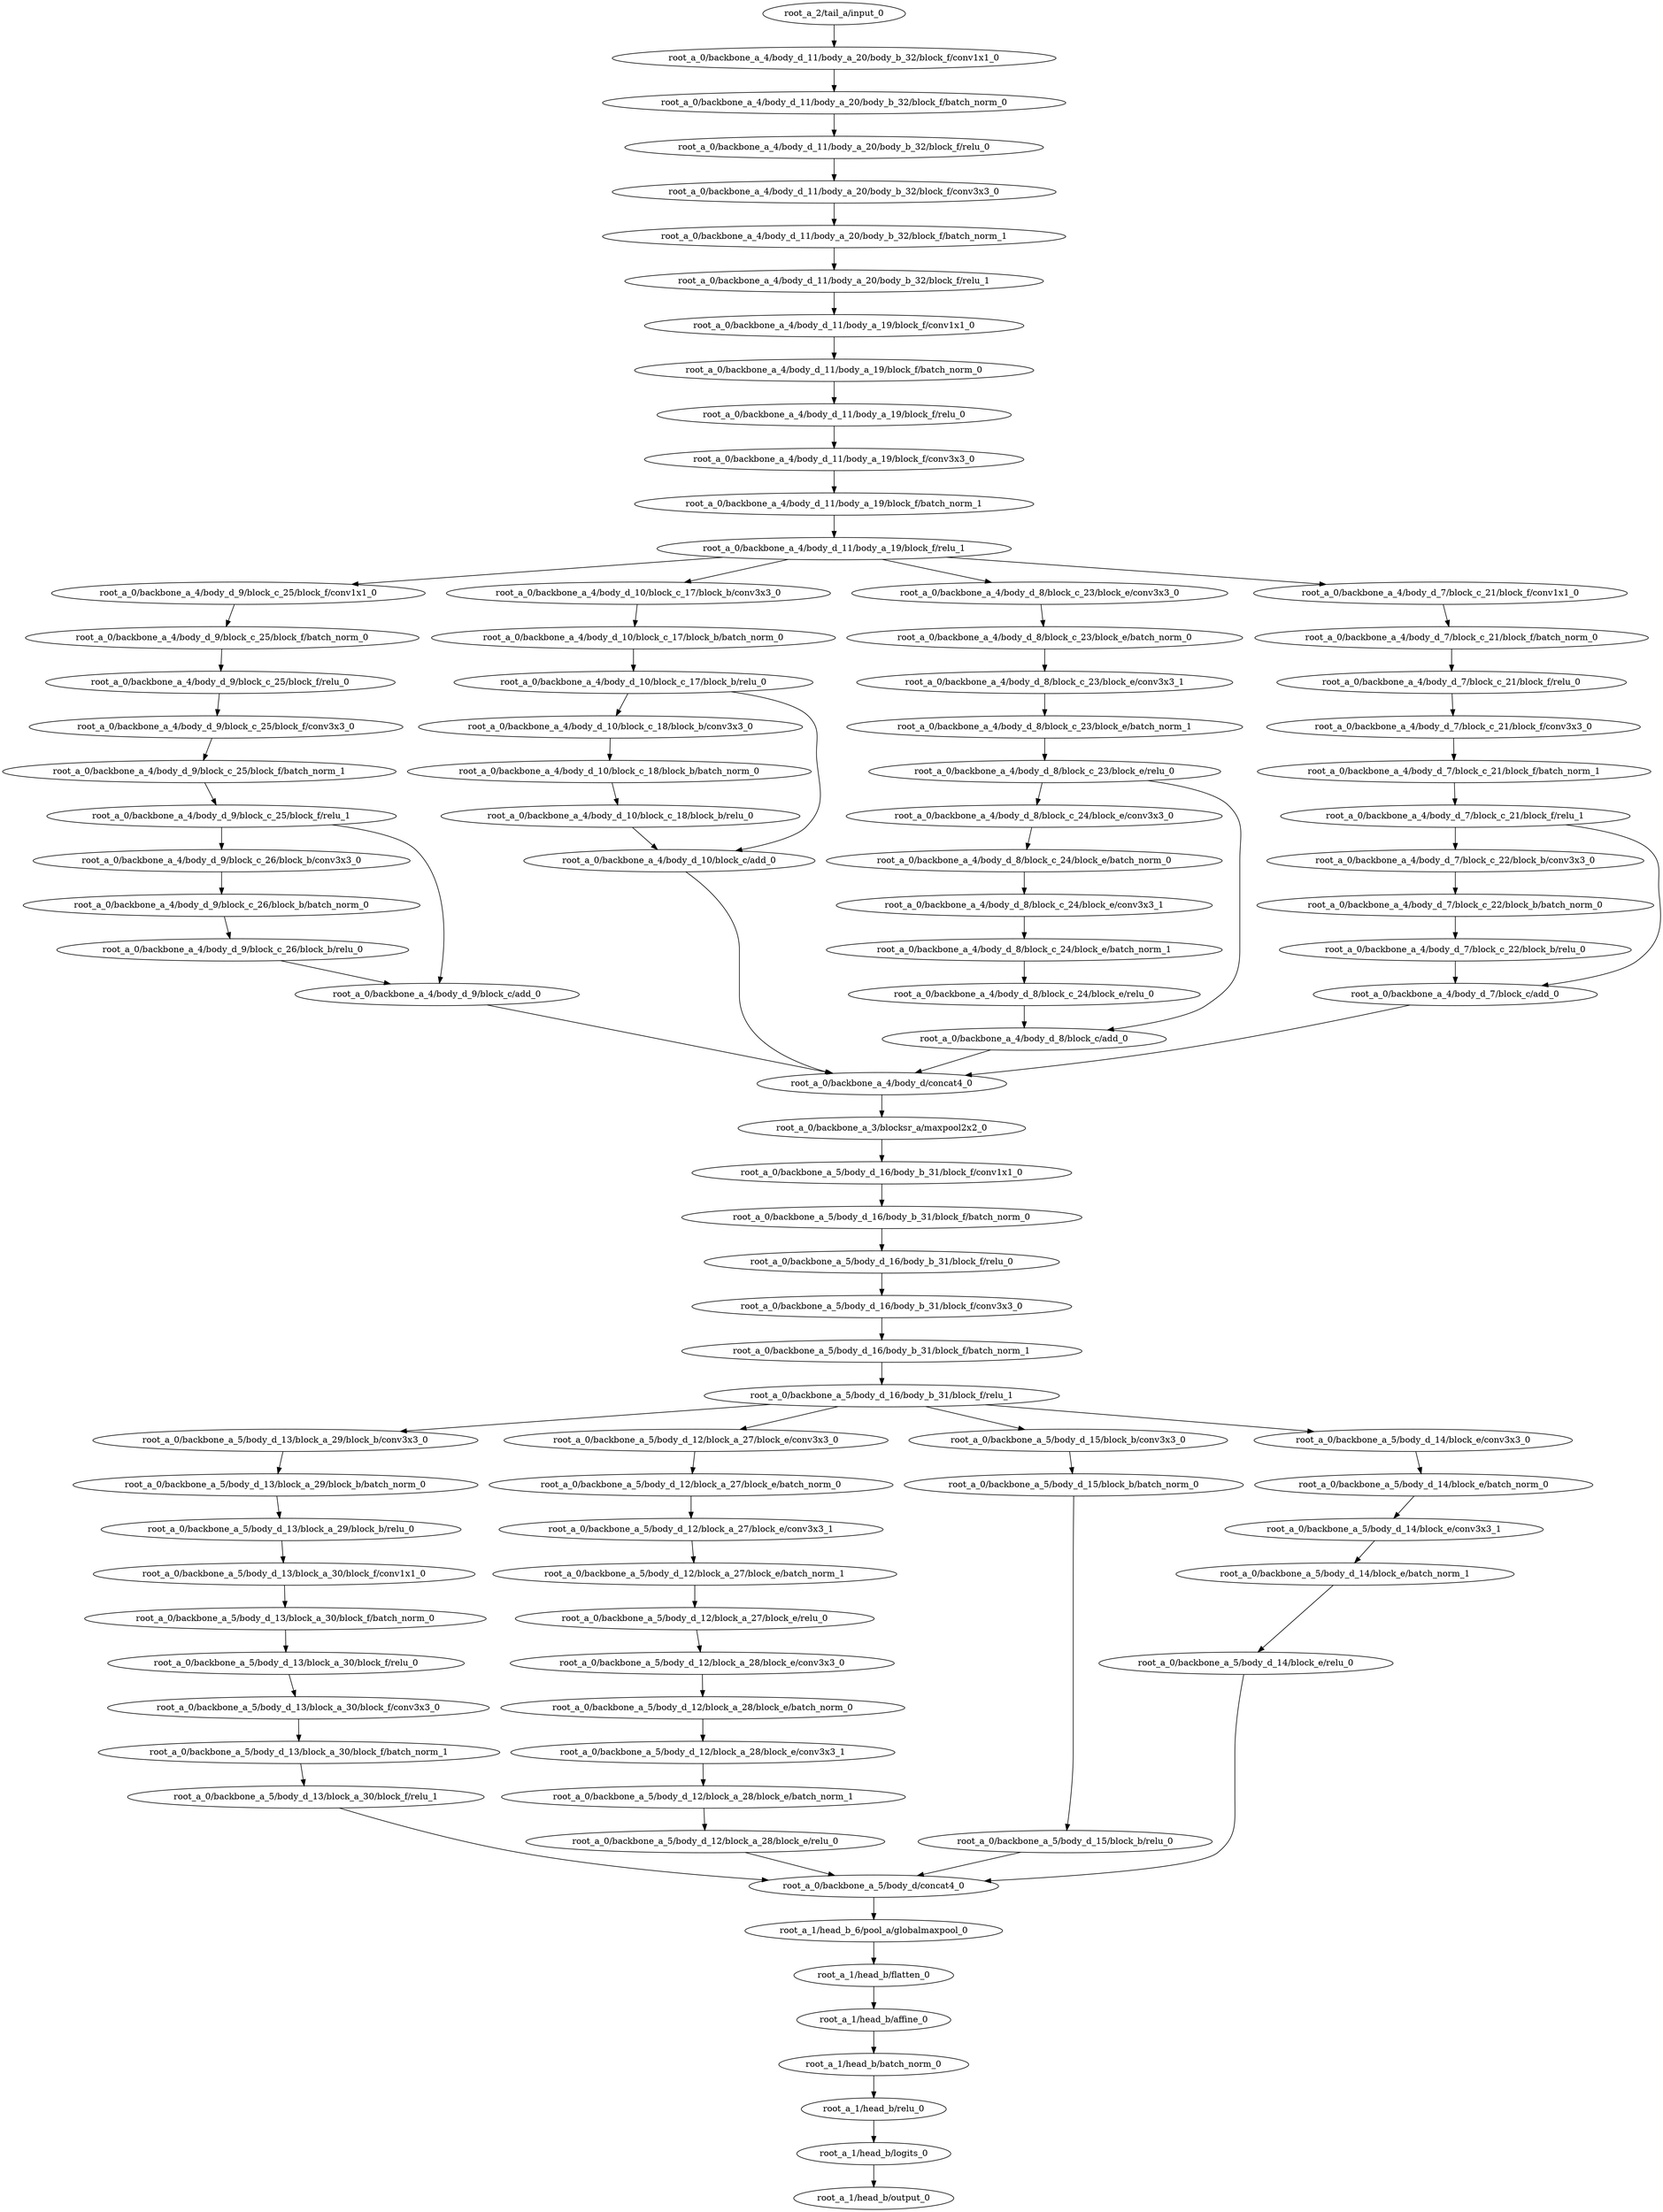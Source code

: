 digraph root_a {
	"root_a_2/tail_a/input_0"
	"root_a_0/backbone_a_4/body_d_11/body_a_20/body_b_32/block_f/conv1x1_0"
	"root_a_0/backbone_a_4/body_d_11/body_a_20/body_b_32/block_f/batch_norm_0"
	"root_a_0/backbone_a_4/body_d_11/body_a_20/body_b_32/block_f/relu_0"
	"root_a_0/backbone_a_4/body_d_11/body_a_20/body_b_32/block_f/conv3x3_0"
	"root_a_0/backbone_a_4/body_d_11/body_a_20/body_b_32/block_f/batch_norm_1"
	"root_a_0/backbone_a_4/body_d_11/body_a_20/body_b_32/block_f/relu_1"
	"root_a_0/backbone_a_4/body_d_11/body_a_19/block_f/conv1x1_0"
	"root_a_0/backbone_a_4/body_d_11/body_a_19/block_f/batch_norm_0"
	"root_a_0/backbone_a_4/body_d_11/body_a_19/block_f/relu_0"
	"root_a_0/backbone_a_4/body_d_11/body_a_19/block_f/conv3x3_0"
	"root_a_0/backbone_a_4/body_d_11/body_a_19/block_f/batch_norm_1"
	"root_a_0/backbone_a_4/body_d_11/body_a_19/block_f/relu_1"
	"root_a_0/backbone_a_4/body_d_9/block_c_25/block_f/conv1x1_0"
	"root_a_0/backbone_a_4/body_d_9/block_c_25/block_f/batch_norm_0"
	"root_a_0/backbone_a_4/body_d_9/block_c_25/block_f/relu_0"
	"root_a_0/backbone_a_4/body_d_9/block_c_25/block_f/conv3x3_0"
	"root_a_0/backbone_a_4/body_d_9/block_c_25/block_f/batch_norm_1"
	"root_a_0/backbone_a_4/body_d_9/block_c_25/block_f/relu_1"
	"root_a_0/backbone_a_4/body_d_9/block_c_26/block_b/conv3x3_0"
	"root_a_0/backbone_a_4/body_d_9/block_c_26/block_b/batch_norm_0"
	"root_a_0/backbone_a_4/body_d_9/block_c_26/block_b/relu_0"
	"root_a_0/backbone_a_4/body_d_9/block_c/add_0"
	"root_a_0/backbone_a_4/body_d_10/block_c_17/block_b/conv3x3_0"
	"root_a_0/backbone_a_4/body_d_10/block_c_17/block_b/batch_norm_0"
	"root_a_0/backbone_a_4/body_d_10/block_c_17/block_b/relu_0"
	"root_a_0/backbone_a_4/body_d_10/block_c_18/block_b/conv3x3_0"
	"root_a_0/backbone_a_4/body_d_10/block_c_18/block_b/batch_norm_0"
	"root_a_0/backbone_a_4/body_d_10/block_c_18/block_b/relu_0"
	"root_a_0/backbone_a_4/body_d_10/block_c/add_0"
	"root_a_0/backbone_a_4/body_d_8/block_c_23/block_e/conv3x3_0"
	"root_a_0/backbone_a_4/body_d_8/block_c_23/block_e/batch_norm_0"
	"root_a_0/backbone_a_4/body_d_8/block_c_23/block_e/conv3x3_1"
	"root_a_0/backbone_a_4/body_d_8/block_c_23/block_e/batch_norm_1"
	"root_a_0/backbone_a_4/body_d_8/block_c_23/block_e/relu_0"
	"root_a_0/backbone_a_4/body_d_8/block_c_24/block_e/conv3x3_0"
	"root_a_0/backbone_a_4/body_d_8/block_c_24/block_e/batch_norm_0"
	"root_a_0/backbone_a_4/body_d_8/block_c_24/block_e/conv3x3_1"
	"root_a_0/backbone_a_4/body_d_8/block_c_24/block_e/batch_norm_1"
	"root_a_0/backbone_a_4/body_d_8/block_c_24/block_e/relu_0"
	"root_a_0/backbone_a_4/body_d_8/block_c/add_0"
	"root_a_0/backbone_a_4/body_d_7/block_c_21/block_f/conv1x1_0"
	"root_a_0/backbone_a_4/body_d_7/block_c_21/block_f/batch_norm_0"
	"root_a_0/backbone_a_4/body_d_7/block_c_21/block_f/relu_0"
	"root_a_0/backbone_a_4/body_d_7/block_c_21/block_f/conv3x3_0"
	"root_a_0/backbone_a_4/body_d_7/block_c_21/block_f/batch_norm_1"
	"root_a_0/backbone_a_4/body_d_7/block_c_21/block_f/relu_1"
	"root_a_0/backbone_a_4/body_d_7/block_c_22/block_b/conv3x3_0"
	"root_a_0/backbone_a_4/body_d_7/block_c_22/block_b/batch_norm_0"
	"root_a_0/backbone_a_4/body_d_7/block_c_22/block_b/relu_0"
	"root_a_0/backbone_a_4/body_d_7/block_c/add_0"
	"root_a_0/backbone_a_4/body_d/concat4_0"
	"root_a_0/backbone_a_3/blocksr_a/maxpool2x2_0"
	"root_a_0/backbone_a_5/body_d_16/body_b_31/block_f/conv1x1_0"
	"root_a_0/backbone_a_5/body_d_16/body_b_31/block_f/batch_norm_0"
	"root_a_0/backbone_a_5/body_d_16/body_b_31/block_f/relu_0"
	"root_a_0/backbone_a_5/body_d_16/body_b_31/block_f/conv3x3_0"
	"root_a_0/backbone_a_5/body_d_16/body_b_31/block_f/batch_norm_1"
	"root_a_0/backbone_a_5/body_d_16/body_b_31/block_f/relu_1"
	"root_a_0/backbone_a_5/body_d_13/block_a_29/block_b/conv3x3_0"
	"root_a_0/backbone_a_5/body_d_13/block_a_29/block_b/batch_norm_0"
	"root_a_0/backbone_a_5/body_d_13/block_a_29/block_b/relu_0"
	"root_a_0/backbone_a_5/body_d_13/block_a_30/block_f/conv1x1_0"
	"root_a_0/backbone_a_5/body_d_13/block_a_30/block_f/batch_norm_0"
	"root_a_0/backbone_a_5/body_d_13/block_a_30/block_f/relu_0"
	"root_a_0/backbone_a_5/body_d_13/block_a_30/block_f/conv3x3_0"
	"root_a_0/backbone_a_5/body_d_13/block_a_30/block_f/batch_norm_1"
	"root_a_0/backbone_a_5/body_d_13/block_a_30/block_f/relu_1"
	"root_a_0/backbone_a_5/body_d_12/block_a_27/block_e/conv3x3_0"
	"root_a_0/backbone_a_5/body_d_12/block_a_27/block_e/batch_norm_0"
	"root_a_0/backbone_a_5/body_d_12/block_a_27/block_e/conv3x3_1"
	"root_a_0/backbone_a_5/body_d_12/block_a_27/block_e/batch_norm_1"
	"root_a_0/backbone_a_5/body_d_12/block_a_27/block_e/relu_0"
	"root_a_0/backbone_a_5/body_d_12/block_a_28/block_e/conv3x3_0"
	"root_a_0/backbone_a_5/body_d_12/block_a_28/block_e/batch_norm_0"
	"root_a_0/backbone_a_5/body_d_12/block_a_28/block_e/conv3x3_1"
	"root_a_0/backbone_a_5/body_d_12/block_a_28/block_e/batch_norm_1"
	"root_a_0/backbone_a_5/body_d_12/block_a_28/block_e/relu_0"
	"root_a_0/backbone_a_5/body_d_15/block_b/conv3x3_0"
	"root_a_0/backbone_a_5/body_d_15/block_b/batch_norm_0"
	"root_a_0/backbone_a_5/body_d_15/block_b/relu_0"
	"root_a_0/backbone_a_5/body_d_14/block_e/conv3x3_0"
	"root_a_0/backbone_a_5/body_d_14/block_e/batch_norm_0"
	"root_a_0/backbone_a_5/body_d_14/block_e/conv3x3_1"
	"root_a_0/backbone_a_5/body_d_14/block_e/batch_norm_1"
	"root_a_0/backbone_a_5/body_d_14/block_e/relu_0"
	"root_a_0/backbone_a_5/body_d/concat4_0"
	"root_a_1/head_b_6/pool_a/globalmaxpool_0"
	"root_a_1/head_b/flatten_0"
	"root_a_1/head_b/affine_0"
	"root_a_1/head_b/batch_norm_0"
	"root_a_1/head_b/relu_0"
	"root_a_1/head_b/logits_0"
	"root_a_1/head_b/output_0"

	"root_a_2/tail_a/input_0" -> "root_a_0/backbone_a_4/body_d_11/body_a_20/body_b_32/block_f/conv1x1_0"
	"root_a_0/backbone_a_4/body_d_11/body_a_20/body_b_32/block_f/conv1x1_0" -> "root_a_0/backbone_a_4/body_d_11/body_a_20/body_b_32/block_f/batch_norm_0"
	"root_a_0/backbone_a_4/body_d_11/body_a_20/body_b_32/block_f/batch_norm_0" -> "root_a_0/backbone_a_4/body_d_11/body_a_20/body_b_32/block_f/relu_0"
	"root_a_0/backbone_a_4/body_d_11/body_a_20/body_b_32/block_f/relu_0" -> "root_a_0/backbone_a_4/body_d_11/body_a_20/body_b_32/block_f/conv3x3_0"
	"root_a_0/backbone_a_4/body_d_11/body_a_20/body_b_32/block_f/conv3x3_0" -> "root_a_0/backbone_a_4/body_d_11/body_a_20/body_b_32/block_f/batch_norm_1"
	"root_a_0/backbone_a_4/body_d_11/body_a_20/body_b_32/block_f/batch_norm_1" -> "root_a_0/backbone_a_4/body_d_11/body_a_20/body_b_32/block_f/relu_1"
	"root_a_0/backbone_a_4/body_d_11/body_a_20/body_b_32/block_f/relu_1" -> "root_a_0/backbone_a_4/body_d_11/body_a_19/block_f/conv1x1_0"
	"root_a_0/backbone_a_4/body_d_11/body_a_19/block_f/conv1x1_0" -> "root_a_0/backbone_a_4/body_d_11/body_a_19/block_f/batch_norm_0"
	"root_a_0/backbone_a_4/body_d_11/body_a_19/block_f/batch_norm_0" -> "root_a_0/backbone_a_4/body_d_11/body_a_19/block_f/relu_0"
	"root_a_0/backbone_a_4/body_d_11/body_a_19/block_f/relu_0" -> "root_a_0/backbone_a_4/body_d_11/body_a_19/block_f/conv3x3_0"
	"root_a_0/backbone_a_4/body_d_11/body_a_19/block_f/conv3x3_0" -> "root_a_0/backbone_a_4/body_d_11/body_a_19/block_f/batch_norm_1"
	"root_a_0/backbone_a_4/body_d_11/body_a_19/block_f/batch_norm_1" -> "root_a_0/backbone_a_4/body_d_11/body_a_19/block_f/relu_1"
	"root_a_0/backbone_a_4/body_d_11/body_a_19/block_f/relu_1" -> "root_a_0/backbone_a_4/body_d_9/block_c_25/block_f/conv1x1_0"
	"root_a_0/backbone_a_4/body_d_9/block_c_25/block_f/conv1x1_0" -> "root_a_0/backbone_a_4/body_d_9/block_c_25/block_f/batch_norm_0"
	"root_a_0/backbone_a_4/body_d_9/block_c_25/block_f/batch_norm_0" -> "root_a_0/backbone_a_4/body_d_9/block_c_25/block_f/relu_0"
	"root_a_0/backbone_a_4/body_d_9/block_c_25/block_f/relu_0" -> "root_a_0/backbone_a_4/body_d_9/block_c_25/block_f/conv3x3_0"
	"root_a_0/backbone_a_4/body_d_9/block_c_25/block_f/conv3x3_0" -> "root_a_0/backbone_a_4/body_d_9/block_c_25/block_f/batch_norm_1"
	"root_a_0/backbone_a_4/body_d_9/block_c_25/block_f/batch_norm_1" -> "root_a_0/backbone_a_4/body_d_9/block_c_25/block_f/relu_1"
	"root_a_0/backbone_a_4/body_d_9/block_c_25/block_f/relu_1" -> "root_a_0/backbone_a_4/body_d_9/block_c_26/block_b/conv3x3_0"
	"root_a_0/backbone_a_4/body_d_9/block_c_26/block_b/conv3x3_0" -> "root_a_0/backbone_a_4/body_d_9/block_c_26/block_b/batch_norm_0"
	"root_a_0/backbone_a_4/body_d_9/block_c_26/block_b/batch_norm_0" -> "root_a_0/backbone_a_4/body_d_9/block_c_26/block_b/relu_0"
	"root_a_0/backbone_a_4/body_d_9/block_c_25/block_f/relu_1" -> "root_a_0/backbone_a_4/body_d_9/block_c/add_0"
	"root_a_0/backbone_a_4/body_d_9/block_c_26/block_b/relu_0" -> "root_a_0/backbone_a_4/body_d_9/block_c/add_0"
	"root_a_0/backbone_a_4/body_d_11/body_a_19/block_f/relu_1" -> "root_a_0/backbone_a_4/body_d_10/block_c_17/block_b/conv3x3_0"
	"root_a_0/backbone_a_4/body_d_10/block_c_17/block_b/conv3x3_0" -> "root_a_0/backbone_a_4/body_d_10/block_c_17/block_b/batch_norm_0"
	"root_a_0/backbone_a_4/body_d_10/block_c_17/block_b/batch_norm_0" -> "root_a_0/backbone_a_4/body_d_10/block_c_17/block_b/relu_0"
	"root_a_0/backbone_a_4/body_d_10/block_c_17/block_b/relu_0" -> "root_a_0/backbone_a_4/body_d_10/block_c_18/block_b/conv3x3_0"
	"root_a_0/backbone_a_4/body_d_10/block_c_18/block_b/conv3x3_0" -> "root_a_0/backbone_a_4/body_d_10/block_c_18/block_b/batch_norm_0"
	"root_a_0/backbone_a_4/body_d_10/block_c_18/block_b/batch_norm_0" -> "root_a_0/backbone_a_4/body_d_10/block_c_18/block_b/relu_0"
	"root_a_0/backbone_a_4/body_d_10/block_c_18/block_b/relu_0" -> "root_a_0/backbone_a_4/body_d_10/block_c/add_0"
	"root_a_0/backbone_a_4/body_d_10/block_c_17/block_b/relu_0" -> "root_a_0/backbone_a_4/body_d_10/block_c/add_0"
	"root_a_0/backbone_a_4/body_d_11/body_a_19/block_f/relu_1" -> "root_a_0/backbone_a_4/body_d_8/block_c_23/block_e/conv3x3_0"
	"root_a_0/backbone_a_4/body_d_8/block_c_23/block_e/conv3x3_0" -> "root_a_0/backbone_a_4/body_d_8/block_c_23/block_e/batch_norm_0"
	"root_a_0/backbone_a_4/body_d_8/block_c_23/block_e/batch_norm_0" -> "root_a_0/backbone_a_4/body_d_8/block_c_23/block_e/conv3x3_1"
	"root_a_0/backbone_a_4/body_d_8/block_c_23/block_e/conv3x3_1" -> "root_a_0/backbone_a_4/body_d_8/block_c_23/block_e/batch_norm_1"
	"root_a_0/backbone_a_4/body_d_8/block_c_23/block_e/batch_norm_1" -> "root_a_0/backbone_a_4/body_d_8/block_c_23/block_e/relu_0"
	"root_a_0/backbone_a_4/body_d_8/block_c_23/block_e/relu_0" -> "root_a_0/backbone_a_4/body_d_8/block_c_24/block_e/conv3x3_0"
	"root_a_0/backbone_a_4/body_d_8/block_c_24/block_e/conv3x3_0" -> "root_a_0/backbone_a_4/body_d_8/block_c_24/block_e/batch_norm_0"
	"root_a_0/backbone_a_4/body_d_8/block_c_24/block_e/batch_norm_0" -> "root_a_0/backbone_a_4/body_d_8/block_c_24/block_e/conv3x3_1"
	"root_a_0/backbone_a_4/body_d_8/block_c_24/block_e/conv3x3_1" -> "root_a_0/backbone_a_4/body_d_8/block_c_24/block_e/batch_norm_1"
	"root_a_0/backbone_a_4/body_d_8/block_c_24/block_e/batch_norm_1" -> "root_a_0/backbone_a_4/body_d_8/block_c_24/block_e/relu_0"
	"root_a_0/backbone_a_4/body_d_8/block_c_24/block_e/relu_0" -> "root_a_0/backbone_a_4/body_d_8/block_c/add_0"
	"root_a_0/backbone_a_4/body_d_8/block_c_23/block_e/relu_0" -> "root_a_0/backbone_a_4/body_d_8/block_c/add_0"
	"root_a_0/backbone_a_4/body_d_11/body_a_19/block_f/relu_1" -> "root_a_0/backbone_a_4/body_d_7/block_c_21/block_f/conv1x1_0"
	"root_a_0/backbone_a_4/body_d_7/block_c_21/block_f/conv1x1_0" -> "root_a_0/backbone_a_4/body_d_7/block_c_21/block_f/batch_norm_0"
	"root_a_0/backbone_a_4/body_d_7/block_c_21/block_f/batch_norm_0" -> "root_a_0/backbone_a_4/body_d_7/block_c_21/block_f/relu_0"
	"root_a_0/backbone_a_4/body_d_7/block_c_21/block_f/relu_0" -> "root_a_0/backbone_a_4/body_d_7/block_c_21/block_f/conv3x3_0"
	"root_a_0/backbone_a_4/body_d_7/block_c_21/block_f/conv3x3_0" -> "root_a_0/backbone_a_4/body_d_7/block_c_21/block_f/batch_norm_1"
	"root_a_0/backbone_a_4/body_d_7/block_c_21/block_f/batch_norm_1" -> "root_a_0/backbone_a_4/body_d_7/block_c_21/block_f/relu_1"
	"root_a_0/backbone_a_4/body_d_7/block_c_21/block_f/relu_1" -> "root_a_0/backbone_a_4/body_d_7/block_c_22/block_b/conv3x3_0"
	"root_a_0/backbone_a_4/body_d_7/block_c_22/block_b/conv3x3_0" -> "root_a_0/backbone_a_4/body_d_7/block_c_22/block_b/batch_norm_0"
	"root_a_0/backbone_a_4/body_d_7/block_c_22/block_b/batch_norm_0" -> "root_a_0/backbone_a_4/body_d_7/block_c_22/block_b/relu_0"
	"root_a_0/backbone_a_4/body_d_7/block_c_21/block_f/relu_1" -> "root_a_0/backbone_a_4/body_d_7/block_c/add_0"
	"root_a_0/backbone_a_4/body_d_7/block_c_22/block_b/relu_0" -> "root_a_0/backbone_a_4/body_d_7/block_c/add_0"
	"root_a_0/backbone_a_4/body_d_9/block_c/add_0" -> "root_a_0/backbone_a_4/body_d/concat4_0"
	"root_a_0/backbone_a_4/body_d_10/block_c/add_0" -> "root_a_0/backbone_a_4/body_d/concat4_0"
	"root_a_0/backbone_a_4/body_d_8/block_c/add_0" -> "root_a_0/backbone_a_4/body_d/concat4_0"
	"root_a_0/backbone_a_4/body_d_7/block_c/add_0" -> "root_a_0/backbone_a_4/body_d/concat4_0"
	"root_a_0/backbone_a_4/body_d/concat4_0" -> "root_a_0/backbone_a_3/blocksr_a/maxpool2x2_0"
	"root_a_0/backbone_a_3/blocksr_a/maxpool2x2_0" -> "root_a_0/backbone_a_5/body_d_16/body_b_31/block_f/conv1x1_0"
	"root_a_0/backbone_a_5/body_d_16/body_b_31/block_f/conv1x1_0" -> "root_a_0/backbone_a_5/body_d_16/body_b_31/block_f/batch_norm_0"
	"root_a_0/backbone_a_5/body_d_16/body_b_31/block_f/batch_norm_0" -> "root_a_0/backbone_a_5/body_d_16/body_b_31/block_f/relu_0"
	"root_a_0/backbone_a_5/body_d_16/body_b_31/block_f/relu_0" -> "root_a_0/backbone_a_5/body_d_16/body_b_31/block_f/conv3x3_0"
	"root_a_0/backbone_a_5/body_d_16/body_b_31/block_f/conv3x3_0" -> "root_a_0/backbone_a_5/body_d_16/body_b_31/block_f/batch_norm_1"
	"root_a_0/backbone_a_5/body_d_16/body_b_31/block_f/batch_norm_1" -> "root_a_0/backbone_a_5/body_d_16/body_b_31/block_f/relu_1"
	"root_a_0/backbone_a_5/body_d_16/body_b_31/block_f/relu_1" -> "root_a_0/backbone_a_5/body_d_13/block_a_29/block_b/conv3x3_0"
	"root_a_0/backbone_a_5/body_d_13/block_a_29/block_b/conv3x3_0" -> "root_a_0/backbone_a_5/body_d_13/block_a_29/block_b/batch_norm_0"
	"root_a_0/backbone_a_5/body_d_13/block_a_29/block_b/batch_norm_0" -> "root_a_0/backbone_a_5/body_d_13/block_a_29/block_b/relu_0"
	"root_a_0/backbone_a_5/body_d_13/block_a_29/block_b/relu_0" -> "root_a_0/backbone_a_5/body_d_13/block_a_30/block_f/conv1x1_0"
	"root_a_0/backbone_a_5/body_d_13/block_a_30/block_f/conv1x1_0" -> "root_a_0/backbone_a_5/body_d_13/block_a_30/block_f/batch_norm_0"
	"root_a_0/backbone_a_5/body_d_13/block_a_30/block_f/batch_norm_0" -> "root_a_0/backbone_a_5/body_d_13/block_a_30/block_f/relu_0"
	"root_a_0/backbone_a_5/body_d_13/block_a_30/block_f/relu_0" -> "root_a_0/backbone_a_5/body_d_13/block_a_30/block_f/conv3x3_0"
	"root_a_0/backbone_a_5/body_d_13/block_a_30/block_f/conv3x3_0" -> "root_a_0/backbone_a_5/body_d_13/block_a_30/block_f/batch_norm_1"
	"root_a_0/backbone_a_5/body_d_13/block_a_30/block_f/batch_norm_1" -> "root_a_0/backbone_a_5/body_d_13/block_a_30/block_f/relu_1"
	"root_a_0/backbone_a_5/body_d_16/body_b_31/block_f/relu_1" -> "root_a_0/backbone_a_5/body_d_12/block_a_27/block_e/conv3x3_0"
	"root_a_0/backbone_a_5/body_d_12/block_a_27/block_e/conv3x3_0" -> "root_a_0/backbone_a_5/body_d_12/block_a_27/block_e/batch_norm_0"
	"root_a_0/backbone_a_5/body_d_12/block_a_27/block_e/batch_norm_0" -> "root_a_0/backbone_a_5/body_d_12/block_a_27/block_e/conv3x3_1"
	"root_a_0/backbone_a_5/body_d_12/block_a_27/block_e/conv3x3_1" -> "root_a_0/backbone_a_5/body_d_12/block_a_27/block_e/batch_norm_1"
	"root_a_0/backbone_a_5/body_d_12/block_a_27/block_e/batch_norm_1" -> "root_a_0/backbone_a_5/body_d_12/block_a_27/block_e/relu_0"
	"root_a_0/backbone_a_5/body_d_12/block_a_27/block_e/relu_0" -> "root_a_0/backbone_a_5/body_d_12/block_a_28/block_e/conv3x3_0"
	"root_a_0/backbone_a_5/body_d_12/block_a_28/block_e/conv3x3_0" -> "root_a_0/backbone_a_5/body_d_12/block_a_28/block_e/batch_norm_0"
	"root_a_0/backbone_a_5/body_d_12/block_a_28/block_e/batch_norm_0" -> "root_a_0/backbone_a_5/body_d_12/block_a_28/block_e/conv3x3_1"
	"root_a_0/backbone_a_5/body_d_12/block_a_28/block_e/conv3x3_1" -> "root_a_0/backbone_a_5/body_d_12/block_a_28/block_e/batch_norm_1"
	"root_a_0/backbone_a_5/body_d_12/block_a_28/block_e/batch_norm_1" -> "root_a_0/backbone_a_5/body_d_12/block_a_28/block_e/relu_0"
	"root_a_0/backbone_a_5/body_d_16/body_b_31/block_f/relu_1" -> "root_a_0/backbone_a_5/body_d_15/block_b/conv3x3_0"
	"root_a_0/backbone_a_5/body_d_15/block_b/conv3x3_0" -> "root_a_0/backbone_a_5/body_d_15/block_b/batch_norm_0"
	"root_a_0/backbone_a_5/body_d_15/block_b/batch_norm_0" -> "root_a_0/backbone_a_5/body_d_15/block_b/relu_0"
	"root_a_0/backbone_a_5/body_d_16/body_b_31/block_f/relu_1" -> "root_a_0/backbone_a_5/body_d_14/block_e/conv3x3_0"
	"root_a_0/backbone_a_5/body_d_14/block_e/conv3x3_0" -> "root_a_0/backbone_a_5/body_d_14/block_e/batch_norm_0"
	"root_a_0/backbone_a_5/body_d_14/block_e/batch_norm_0" -> "root_a_0/backbone_a_5/body_d_14/block_e/conv3x3_1"
	"root_a_0/backbone_a_5/body_d_14/block_e/conv3x3_1" -> "root_a_0/backbone_a_5/body_d_14/block_e/batch_norm_1"
	"root_a_0/backbone_a_5/body_d_14/block_e/batch_norm_1" -> "root_a_0/backbone_a_5/body_d_14/block_e/relu_0"
	"root_a_0/backbone_a_5/body_d_13/block_a_30/block_f/relu_1" -> "root_a_0/backbone_a_5/body_d/concat4_0"
	"root_a_0/backbone_a_5/body_d_12/block_a_28/block_e/relu_0" -> "root_a_0/backbone_a_5/body_d/concat4_0"
	"root_a_0/backbone_a_5/body_d_15/block_b/relu_0" -> "root_a_0/backbone_a_5/body_d/concat4_0"
	"root_a_0/backbone_a_5/body_d_14/block_e/relu_0" -> "root_a_0/backbone_a_5/body_d/concat4_0"
	"root_a_0/backbone_a_5/body_d/concat4_0" -> "root_a_1/head_b_6/pool_a/globalmaxpool_0"
	"root_a_1/head_b_6/pool_a/globalmaxpool_0" -> "root_a_1/head_b/flatten_0"
	"root_a_1/head_b/flatten_0" -> "root_a_1/head_b/affine_0"
	"root_a_1/head_b/affine_0" -> "root_a_1/head_b/batch_norm_0"
	"root_a_1/head_b/batch_norm_0" -> "root_a_1/head_b/relu_0"
	"root_a_1/head_b/relu_0" -> "root_a_1/head_b/logits_0"
	"root_a_1/head_b/logits_0" -> "root_a_1/head_b/output_0"

}